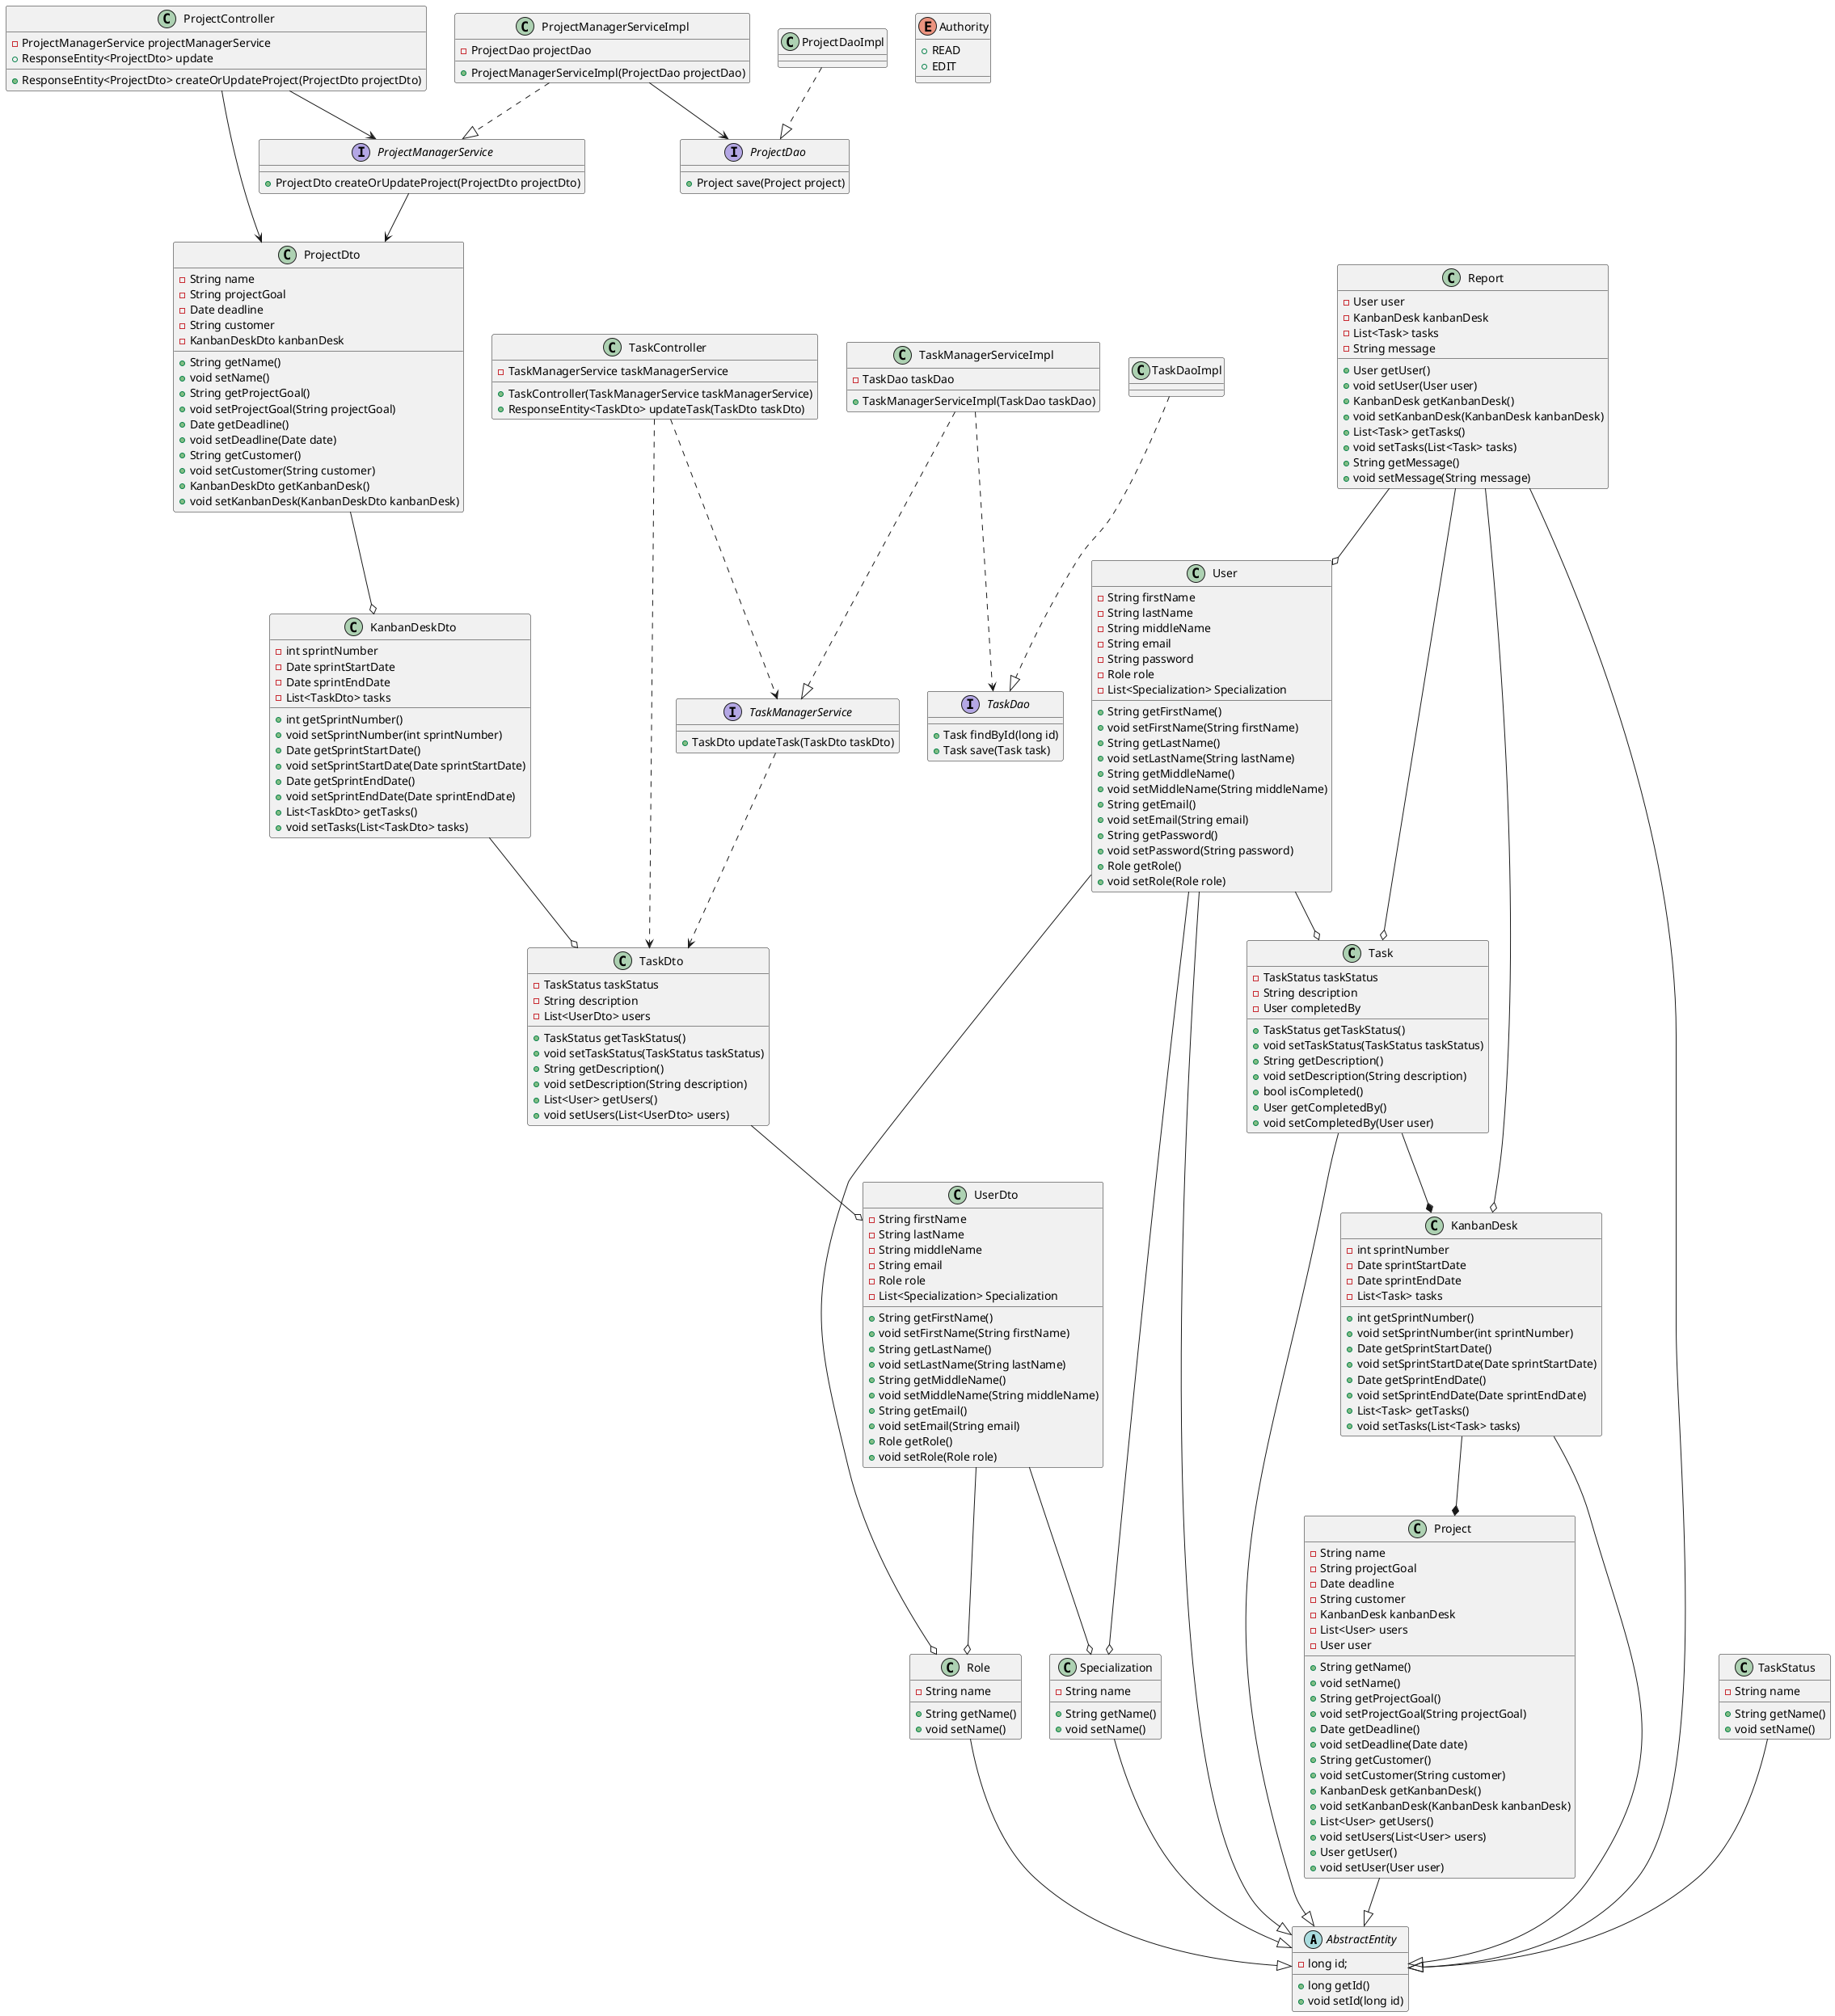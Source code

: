 @startuml classes
abstract class AbstractEntity
{
    - long id;
    + long getId()
    + void setId(long id)
}
class User
{
    - String firstName
    - String lastName
    - String middleName
    - String email
    - String password
    - Role role
    - List<Specialization> Specialization
    + String getFirstName()
    + void setFirstName(String firstName)
    + String getLastName()
    + void setLastName(String lastName)
    + String getMiddleName()
    + void setMiddleName(String middleName)
    + String getEmail()
    + void setEmail(String email)
    + String getPassword()
    + void setPassword(String password)
    + Role getRole()
    + void setRole(Role role)
}
class UserDto
{
    - String firstName
    - String lastName
    - String middleName
    - String email
    - Role role
    - List<Specialization> Specialization
    + String getFirstName()
    + void setFirstName(String firstName)
    + String getLastName()
    + void setLastName(String lastName)
    + String getMiddleName()
    + void setMiddleName(String middleName)
    + String getEmail()
    + void setEmail(String email)
    + Role getRole()
    + void setRole(Role role)
}
class Role
{
    - String name
    + String getName()
    + void setName()
}
class Project
{
    - String name
    - String projectGoal
    - Date deadline
    - String customer
    - KanbanDesk kanbanDesk
    - List<User> users
    - User user
    + String getName()
    + void setName()
    + String getProjectGoal()
    + void setProjectGoal(String projectGoal)
    + Date getDeadline()
    + void setDeadline(Date date)
    + String getCustomer()
    + void setCustomer(String customer)
    + KanbanDesk getKanbanDesk()
    + void setKanbanDesk(KanbanDesk kanbanDesk)
    + List<User> getUsers()
    + void setUsers(List<User> users)
    + User getUser()
    + void setUser(User user)
}
class ProjectDto
{
    - String name
    - String projectGoal
    - Date deadline
    - String customer
    - KanbanDeskDto kanbanDesk
    + String getName()
    + void setName()
    + String getProjectGoal()
    + void setProjectGoal(String projectGoal)
    + Date getDeadline()
    + void setDeadline(Date date)
    + String getCustomer()
    + void setCustomer(String customer)
    + KanbanDeskDto getKanbanDesk()
    + void setKanbanDesk(KanbanDeskDto kanbanDesk)
}
class TaskStatus
{
    - String name
    + String getName()
    + void setName()
}
class Task
{
    - TaskStatus taskStatus
    - String description
    - User completedBy
    + TaskStatus getTaskStatus()
    + void setTaskStatus(TaskStatus taskStatus)
    + String getDescription()
    + void setDescription(String description)
    + bool isCompleted()
    + User getCompletedBy()
    + void setCompletedBy(User user)
}
class TaskDto
{
    - TaskStatus taskStatus
    - String description
    - List<UserDto> users
    + TaskStatus getTaskStatus()
    + void setTaskStatus(TaskStatus taskStatus)
    + String getDescription()
    + void setDescription(String description)
    + List<User> getUsers()
    + void setUsers(List<UserDto> users)   
}
class KanbanDesk
{
    - int sprintNumber
    - Date sprintStartDate
    - Date sprintEndDate
    - List<Task> tasks
    + int getSprintNumber()
    + void setSprintNumber(int sprintNumber)
    + Date getSprintStartDate()
    + void setSprintStartDate(Date sprintStartDate)
    + Date getSprintEndDate()
    + void setSprintEndDate(Date sprintEndDate)
    + List<Task> getTasks()
    + void setTasks(List<Task> tasks)
}
class KanbanDeskDto
{
    - int sprintNumber
    - Date sprintStartDate
    - Date sprintEndDate
    - List<TaskDto> tasks
    + int getSprintNumber()
    + void setSprintNumber(int sprintNumber)
    + Date getSprintStartDate()
    + void setSprintStartDate(Date sprintStartDate)
    + Date getSprintEndDate()
    + void setSprintEndDate(Date sprintEndDate)
    + List<TaskDto> getTasks()
    + void setTasks(List<TaskDto> tasks) 
}
class Report
{
    - User user
    - KanbanDesk kanbanDesk
    - List<Task> tasks
    - String message
    + User getUser()
    + void setUser(User user)
    + KanbanDesk getKanbanDesk()
    + void setKanbanDesk(KanbanDesk kanbanDesk)
    + List<Task> getTasks()
    + void setTasks(List<Task> tasks)
    + String getMessage()
    + void setMessage(String message)
}
class Specialization
{
    - String name
    + String getName()
    + void setName()
}
interface TaskDao
{
    + Task findById(long id)
    + Task save(Task task)
}
interface ProjectDao
{
    + Project save(Project project)
}
class TaskDaoImpl
{

}
class ProjectDaoImpl
{

}
class TaskController
{
    - TaskManagerService taskManagerService
    + TaskController(TaskManagerService taskManagerService)
    + ResponseEntity<TaskDto> updateTask(TaskDto taskDto)
}
class ProjectController
{
    - ProjectManagerService projectManagerService
    + ResponseEntity<ProjectDto> createOrUpdateProject(ProjectDto projectDto)
    + ResponseEntity<ProjectDto> update
}
interface TaskManagerService
{
    + TaskDto updateTask(TaskDto taskDto)
}
interface ProjectManagerService
{
    + ProjectDto createOrUpdateProject(ProjectDto projectDto)
}
class TaskManagerServiceImpl
{
    - TaskDao taskDao
    + TaskManagerServiceImpl(TaskDao taskDao)
}
class ProjectManagerServiceImpl
{
    - ProjectDao projectDao
    + ProjectManagerServiceImpl(ProjectDao projectDao)
}
enum Authority
{
    + READ
    + EDIT
}

User --|> AbstractEntity
Project --|> AbstractEntity
TaskStatus --|> AbstractEntity
Task --|> AbstractEntity
KanbanDesk --|> AbstractEntity
Report --|> AbstractEntity
Specialization --|> AbstractEntity
Role --|> AbstractEntity
User --o Task
Report --o KanbanDesk
User --o Specialization
User --o Role
Report --o Task
Report --o User
KanbanDesk --* Project
Task --* KanbanDesk
UserDto --o Specialization
UserDto --o Role
TaskDto --o UserDto
TaskDaoImpl ..|> TaskDao
TaskManagerServiceImpl ..|> TaskManagerService
TaskController ..> TaskManagerService
TaskController ..> TaskDto
TaskManagerServiceImpl ..> TaskDao
TaskManagerService ..> TaskDto
ProjectDto  --o KanbanDeskDto
KanbanDeskDto --o TaskDto
ProjectController --> ProjectDto
ProjectController --> ProjectManagerService
ProjectManagerServiceImpl --> ProjectDao
ProjectManagerServiceImpl ..|> ProjectManagerService
ProjectDaoImpl ..|> ProjectDao
ProjectManagerService --> ProjectDto

@enduml